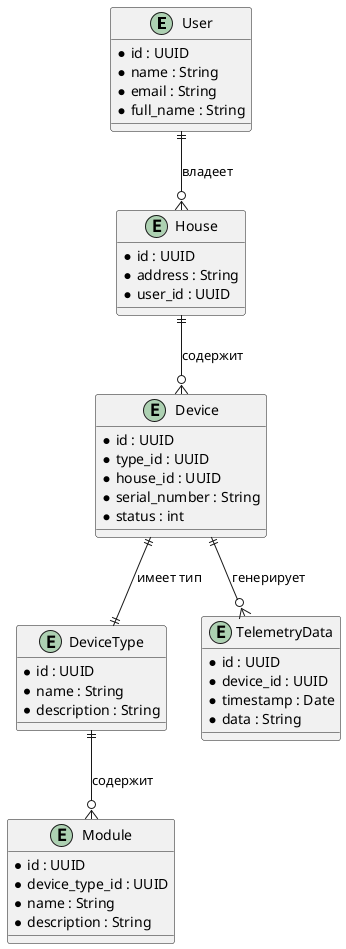﻿@startuml

entity User {
  * id : UUID
  * name : String
  * email : String
  * full_name : String
}

entity House {
  * id : UUID
  * address : String
  * user_id : UUID
}

entity Device {
  * id : UUID
  * type_id : UUID
  * house_id : UUID
  * serial_number : String
  * status : int
}

entity DeviceType {
  * id : UUID
  * name : String
  * description : String
}

entity Module {
  * id : UUID
  * device_type_id : UUID
  * name : String
  * description : String
}

entity TelemetryData {
  * id : UUID
  * device_id : UUID
  * timestamp : Date
  * data : String
}

User ||--o{ House : владеет
House ||--o{ Device : содержит
Device ||--|| DeviceType : имеет тип
Device ||--o{ TelemetryData : генерирует
DeviceType ||--o{ Module : содержит

@enduml